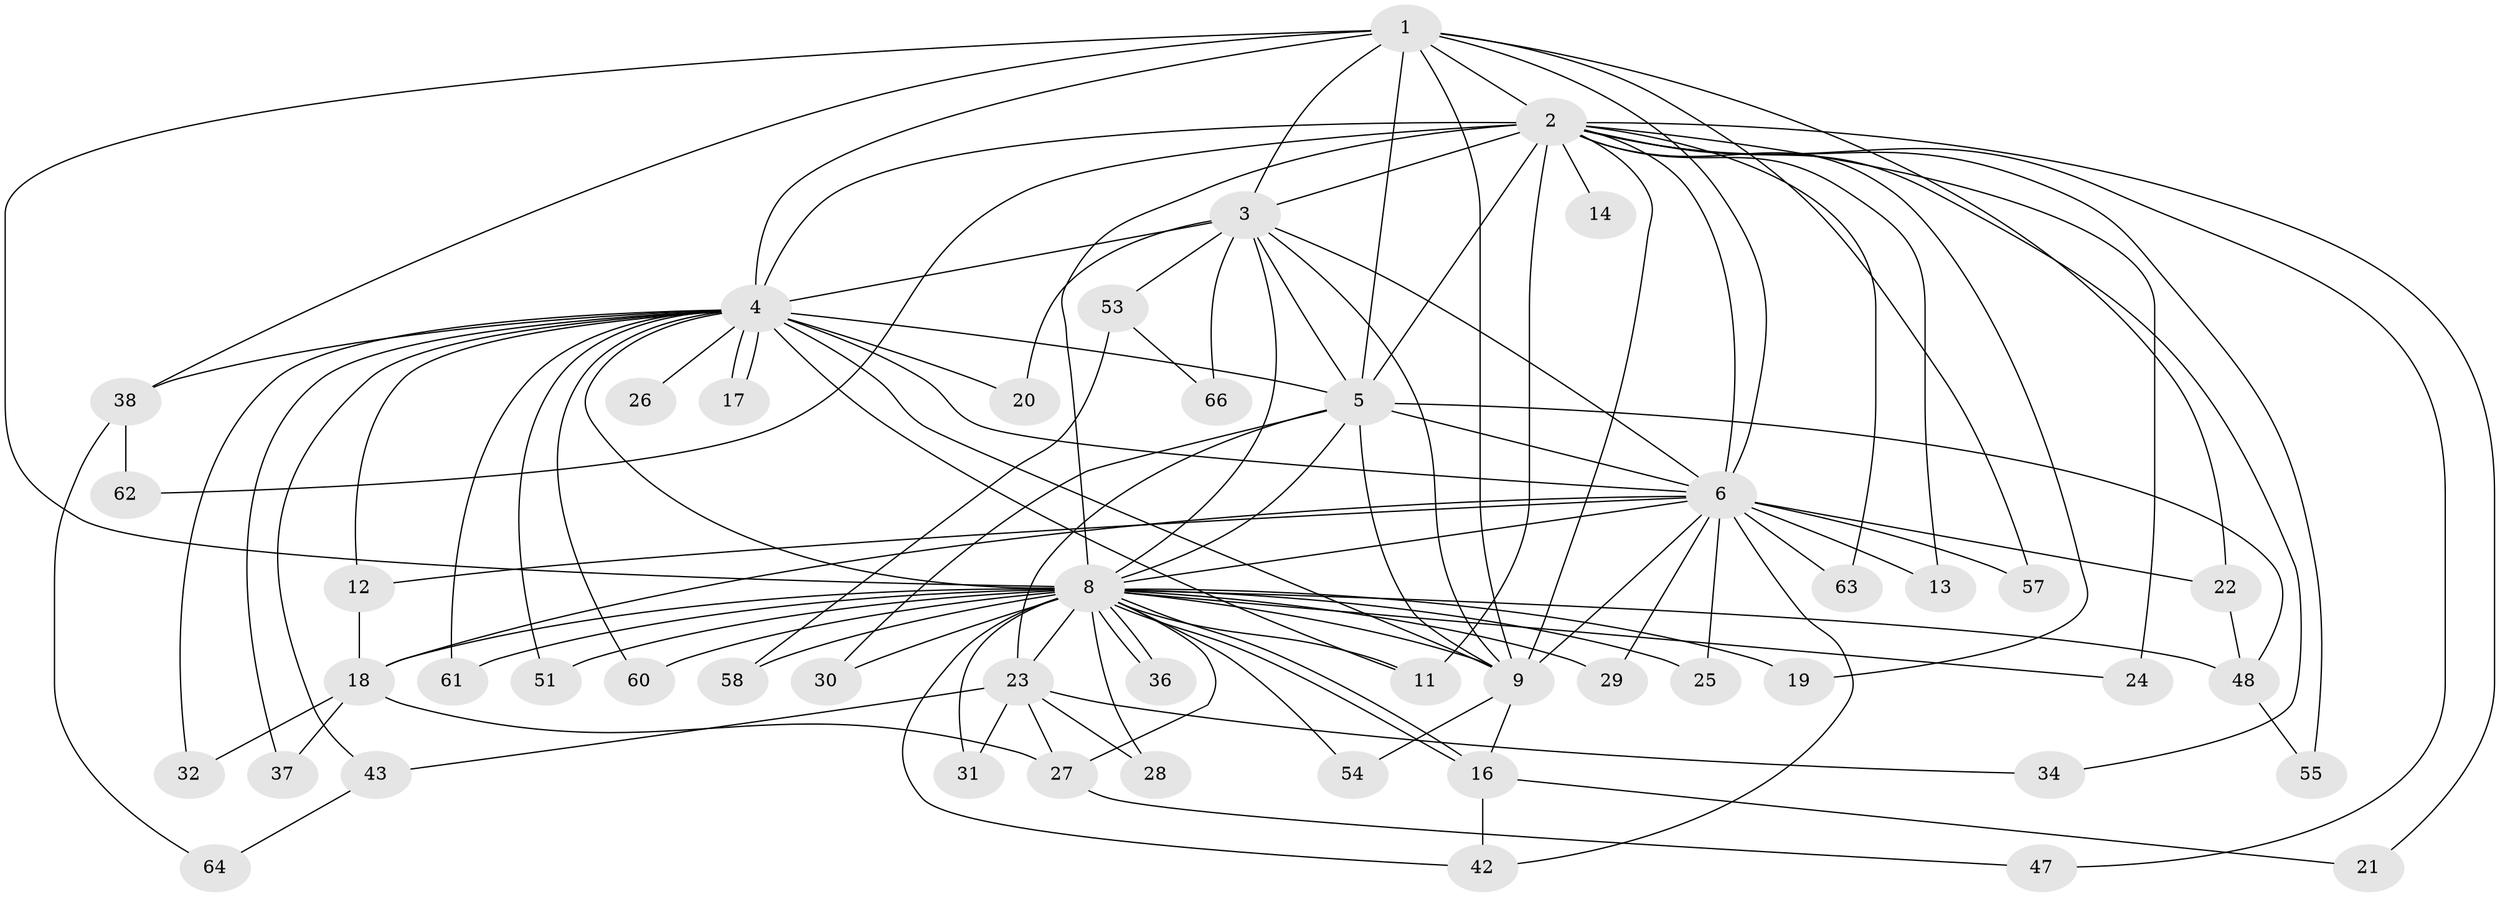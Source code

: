 // original degree distribution, {16: 0.015151515151515152, 13: 0.045454545454545456, 15: 0.015151515151515152, 20: 0.030303030303030304, 18: 0.015151515151515152, 32: 0.015151515151515152, 12: 0.015151515151515152, 3: 0.15151515151515152, 2: 0.6060606060606061, 5: 0.030303030303030304, 6: 0.015151515151515152, 8: 0.015151515151515152, 4: 0.030303030303030304}
// Generated by graph-tools (version 1.1) at 2025/41/03/06/25 10:41:32]
// undirected, 49 vertices, 113 edges
graph export_dot {
graph [start="1"]
  node [color=gray90,style=filled];
  1 [super="+40"];
  2 [super="+10"];
  3 [super="+15"];
  4 [super="+7"];
  5 [super="+49"];
  6 [super="+33"];
  8 [super="+44"];
  9 [super="+50"];
  11 [super="+45"];
  12;
  13;
  14;
  16 [super="+39"];
  17 [super="+35"];
  18 [super="+46"];
  19;
  20;
  21;
  22;
  23 [super="+59"];
  24;
  25;
  26;
  27 [super="+56"];
  28;
  29;
  30;
  31;
  32;
  34;
  36;
  37;
  38 [super="+41"];
  42 [super="+65"];
  43;
  47;
  48 [super="+52"];
  51;
  53;
  54;
  55;
  57;
  58;
  60;
  61;
  62;
  63;
  64;
  66;
  1 -- 2 [weight=2];
  1 -- 3;
  1 -- 4 [weight=2];
  1 -- 5;
  1 -- 6 [weight=2];
  1 -- 8 [weight=2];
  1 -- 9 [weight=2];
  1 -- 22;
  1 -- 38 [weight=2];
  1 -- 57;
  2 -- 3 [weight=3];
  2 -- 4 [weight=4];
  2 -- 5 [weight=3];
  2 -- 6 [weight=3];
  2 -- 8 [weight=2];
  2 -- 9 [weight=2];
  2 -- 11;
  2 -- 14 [weight=2];
  2 -- 55;
  2 -- 13;
  2 -- 19;
  2 -- 21;
  2 -- 24;
  2 -- 34;
  2 -- 47;
  2 -- 62;
  2 -- 63;
  3 -- 4 [weight=2];
  3 -- 5;
  3 -- 6;
  3 -- 8;
  3 -- 9;
  3 -- 20;
  3 -- 53 [weight=2];
  3 -- 66;
  4 -- 5 [weight=2];
  4 -- 6 [weight=2];
  4 -- 8 [weight=2];
  4 -- 9 [weight=2];
  4 -- 12;
  4 -- 17 [weight=2];
  4 -- 17;
  4 -- 26 [weight=2];
  4 -- 37;
  4 -- 61;
  4 -- 11;
  4 -- 20;
  4 -- 32;
  4 -- 38;
  4 -- 43;
  4 -- 51;
  4 -- 60;
  5 -- 6;
  5 -- 8;
  5 -- 9;
  5 -- 23;
  5 -- 30;
  5 -- 48;
  6 -- 8;
  6 -- 9;
  6 -- 12;
  6 -- 13;
  6 -- 22;
  6 -- 25;
  6 -- 29;
  6 -- 42;
  6 -- 57;
  6 -- 63;
  6 -- 18;
  8 -- 9;
  8 -- 16;
  8 -- 16;
  8 -- 18;
  8 -- 19;
  8 -- 23 [weight=2];
  8 -- 24;
  8 -- 25;
  8 -- 27;
  8 -- 28;
  8 -- 29;
  8 -- 30;
  8 -- 31;
  8 -- 36;
  8 -- 36;
  8 -- 42;
  8 -- 48;
  8 -- 51;
  8 -- 54;
  8 -- 60;
  8 -- 61;
  8 -- 58;
  8 -- 11;
  9 -- 54;
  9 -- 16;
  12 -- 18;
  16 -- 21;
  16 -- 42;
  18 -- 32;
  18 -- 37;
  18 -- 27;
  22 -- 48;
  23 -- 27;
  23 -- 28;
  23 -- 31;
  23 -- 34;
  23 -- 43;
  27 -- 47;
  38 -- 62;
  38 -- 64;
  43 -- 64;
  48 -- 55;
  53 -- 58;
  53 -- 66;
}
